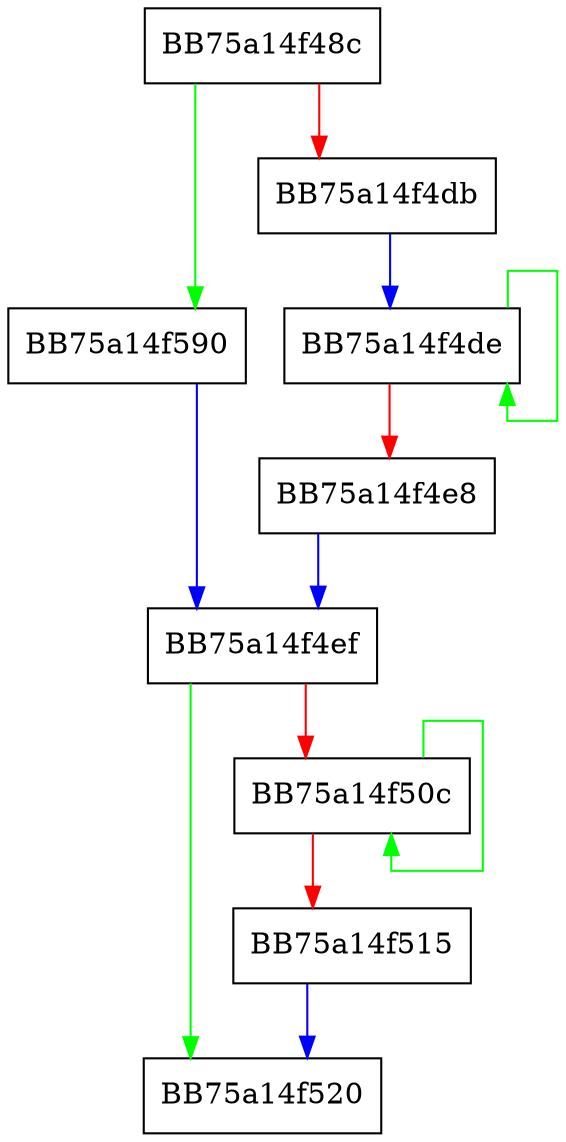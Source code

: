 digraph McTemplateU0qzzqmq_MPEventWriteTransfer {
  node [shape="box"];
  graph [splines=ortho];
  BB75a14f48c -> BB75a14f590 [color="green"];
  BB75a14f48c -> BB75a14f4db [color="red"];
  BB75a14f4db -> BB75a14f4de [color="blue"];
  BB75a14f4de -> BB75a14f4de [color="green"];
  BB75a14f4de -> BB75a14f4e8 [color="red"];
  BB75a14f4e8 -> BB75a14f4ef [color="blue"];
  BB75a14f4ef -> BB75a14f520 [color="green"];
  BB75a14f4ef -> BB75a14f50c [color="red"];
  BB75a14f50c -> BB75a14f50c [color="green"];
  BB75a14f50c -> BB75a14f515 [color="red"];
  BB75a14f515 -> BB75a14f520 [color="blue"];
  BB75a14f590 -> BB75a14f4ef [color="blue"];
}